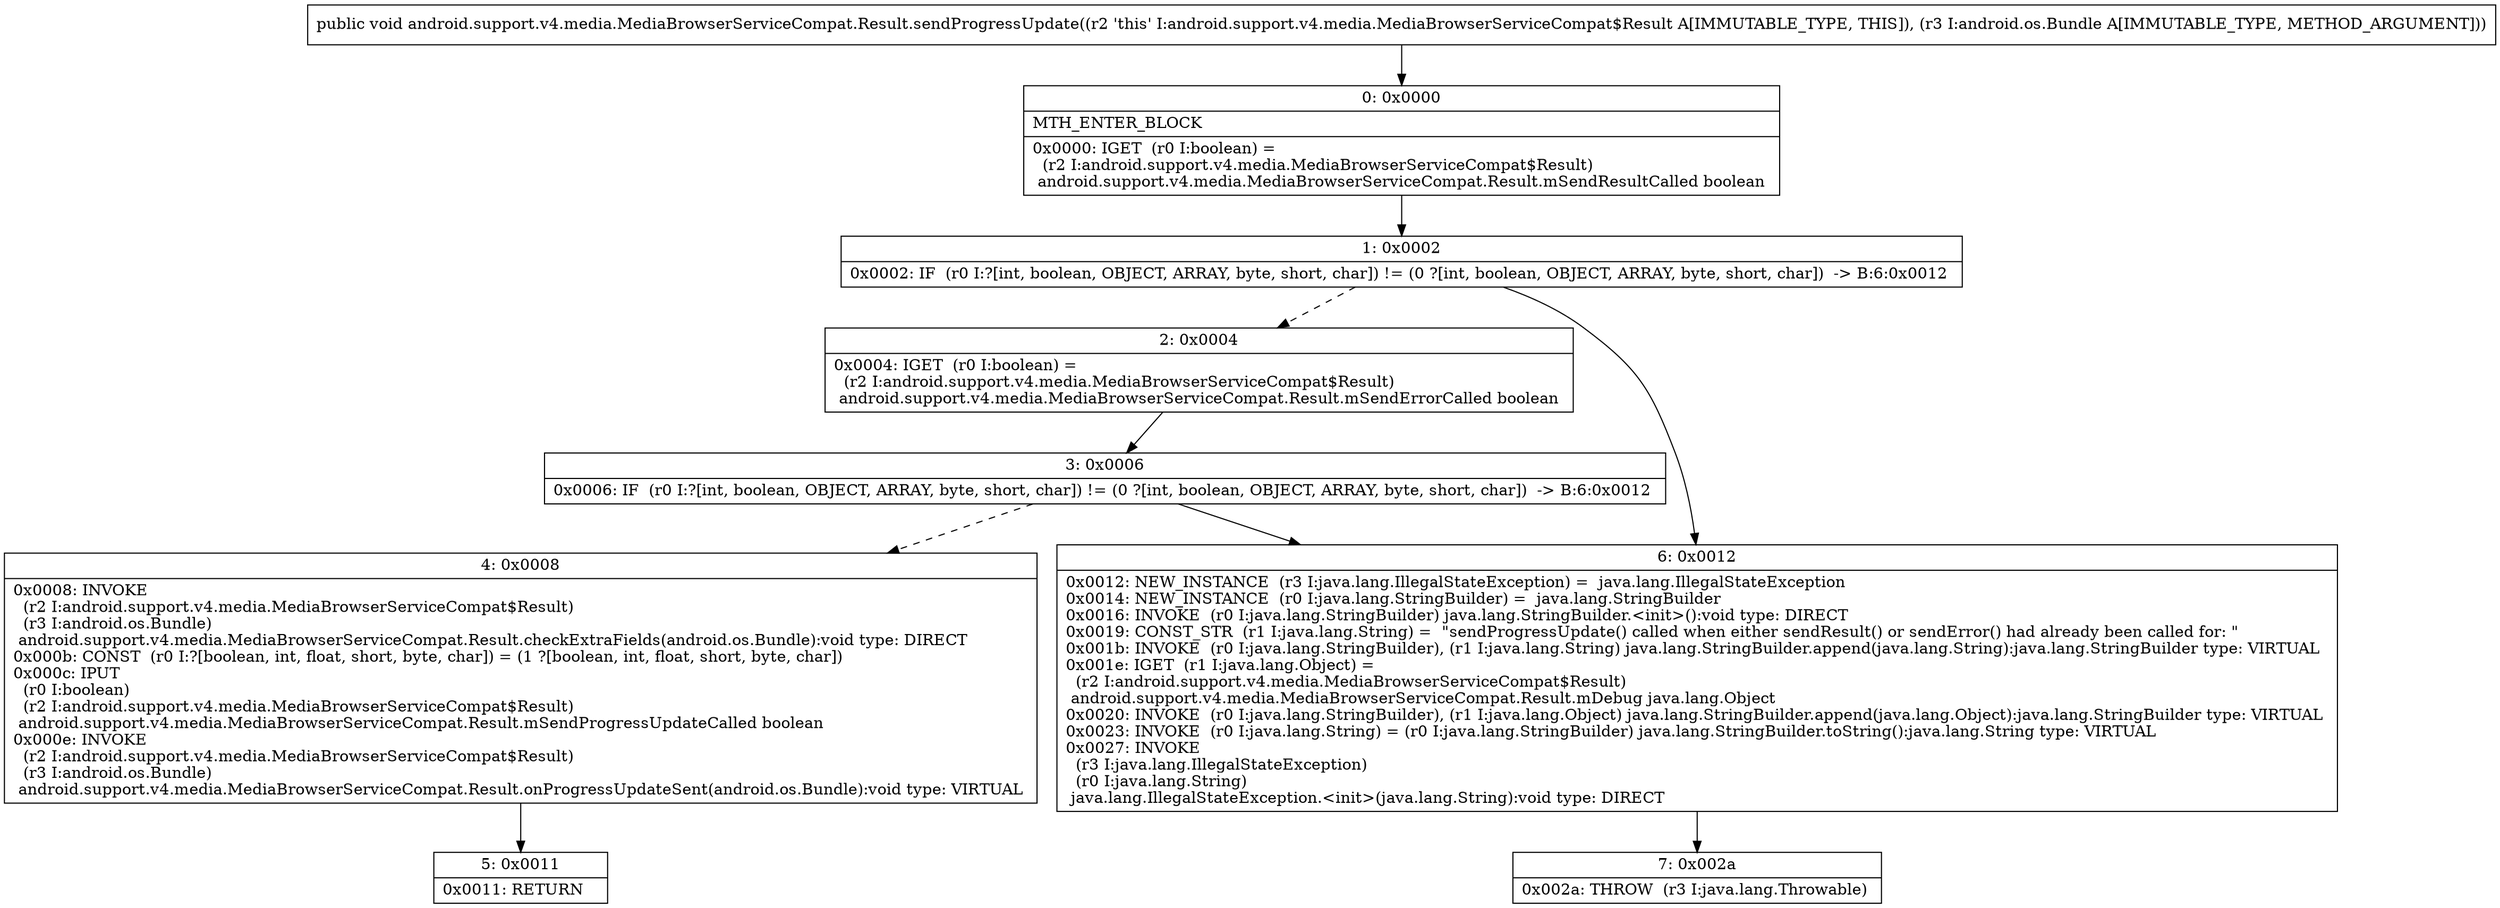 digraph "CFG forandroid.support.v4.media.MediaBrowserServiceCompat.Result.sendProgressUpdate(Landroid\/os\/Bundle;)V" {
Node_0 [shape=record,label="{0\:\ 0x0000|MTH_ENTER_BLOCK\l|0x0000: IGET  (r0 I:boolean) = \l  (r2 I:android.support.v4.media.MediaBrowserServiceCompat$Result)\l android.support.v4.media.MediaBrowserServiceCompat.Result.mSendResultCalled boolean \l}"];
Node_1 [shape=record,label="{1\:\ 0x0002|0x0002: IF  (r0 I:?[int, boolean, OBJECT, ARRAY, byte, short, char]) != (0 ?[int, boolean, OBJECT, ARRAY, byte, short, char])  \-\> B:6:0x0012 \l}"];
Node_2 [shape=record,label="{2\:\ 0x0004|0x0004: IGET  (r0 I:boolean) = \l  (r2 I:android.support.v4.media.MediaBrowserServiceCompat$Result)\l android.support.v4.media.MediaBrowserServiceCompat.Result.mSendErrorCalled boolean \l}"];
Node_3 [shape=record,label="{3\:\ 0x0006|0x0006: IF  (r0 I:?[int, boolean, OBJECT, ARRAY, byte, short, char]) != (0 ?[int, boolean, OBJECT, ARRAY, byte, short, char])  \-\> B:6:0x0012 \l}"];
Node_4 [shape=record,label="{4\:\ 0x0008|0x0008: INVOKE  \l  (r2 I:android.support.v4.media.MediaBrowserServiceCompat$Result)\l  (r3 I:android.os.Bundle)\l android.support.v4.media.MediaBrowserServiceCompat.Result.checkExtraFields(android.os.Bundle):void type: DIRECT \l0x000b: CONST  (r0 I:?[boolean, int, float, short, byte, char]) = (1 ?[boolean, int, float, short, byte, char]) \l0x000c: IPUT  \l  (r0 I:boolean)\l  (r2 I:android.support.v4.media.MediaBrowserServiceCompat$Result)\l android.support.v4.media.MediaBrowserServiceCompat.Result.mSendProgressUpdateCalled boolean \l0x000e: INVOKE  \l  (r2 I:android.support.v4.media.MediaBrowserServiceCompat$Result)\l  (r3 I:android.os.Bundle)\l android.support.v4.media.MediaBrowserServiceCompat.Result.onProgressUpdateSent(android.os.Bundle):void type: VIRTUAL \l}"];
Node_5 [shape=record,label="{5\:\ 0x0011|0x0011: RETURN   \l}"];
Node_6 [shape=record,label="{6\:\ 0x0012|0x0012: NEW_INSTANCE  (r3 I:java.lang.IllegalStateException) =  java.lang.IllegalStateException \l0x0014: NEW_INSTANCE  (r0 I:java.lang.StringBuilder) =  java.lang.StringBuilder \l0x0016: INVOKE  (r0 I:java.lang.StringBuilder) java.lang.StringBuilder.\<init\>():void type: DIRECT \l0x0019: CONST_STR  (r1 I:java.lang.String) =  \"sendProgressUpdate() called when either sendResult() or sendError() had already been called for: \" \l0x001b: INVOKE  (r0 I:java.lang.StringBuilder), (r1 I:java.lang.String) java.lang.StringBuilder.append(java.lang.String):java.lang.StringBuilder type: VIRTUAL \l0x001e: IGET  (r1 I:java.lang.Object) = \l  (r2 I:android.support.v4.media.MediaBrowserServiceCompat$Result)\l android.support.v4.media.MediaBrowserServiceCompat.Result.mDebug java.lang.Object \l0x0020: INVOKE  (r0 I:java.lang.StringBuilder), (r1 I:java.lang.Object) java.lang.StringBuilder.append(java.lang.Object):java.lang.StringBuilder type: VIRTUAL \l0x0023: INVOKE  (r0 I:java.lang.String) = (r0 I:java.lang.StringBuilder) java.lang.StringBuilder.toString():java.lang.String type: VIRTUAL \l0x0027: INVOKE  \l  (r3 I:java.lang.IllegalStateException)\l  (r0 I:java.lang.String)\l java.lang.IllegalStateException.\<init\>(java.lang.String):void type: DIRECT \l}"];
Node_7 [shape=record,label="{7\:\ 0x002a|0x002a: THROW  (r3 I:java.lang.Throwable) \l}"];
MethodNode[shape=record,label="{public void android.support.v4.media.MediaBrowserServiceCompat.Result.sendProgressUpdate((r2 'this' I:android.support.v4.media.MediaBrowserServiceCompat$Result A[IMMUTABLE_TYPE, THIS]), (r3 I:android.os.Bundle A[IMMUTABLE_TYPE, METHOD_ARGUMENT])) }"];
MethodNode -> Node_0;
Node_0 -> Node_1;
Node_1 -> Node_2[style=dashed];
Node_1 -> Node_6;
Node_2 -> Node_3;
Node_3 -> Node_4[style=dashed];
Node_3 -> Node_6;
Node_4 -> Node_5;
Node_6 -> Node_7;
}

